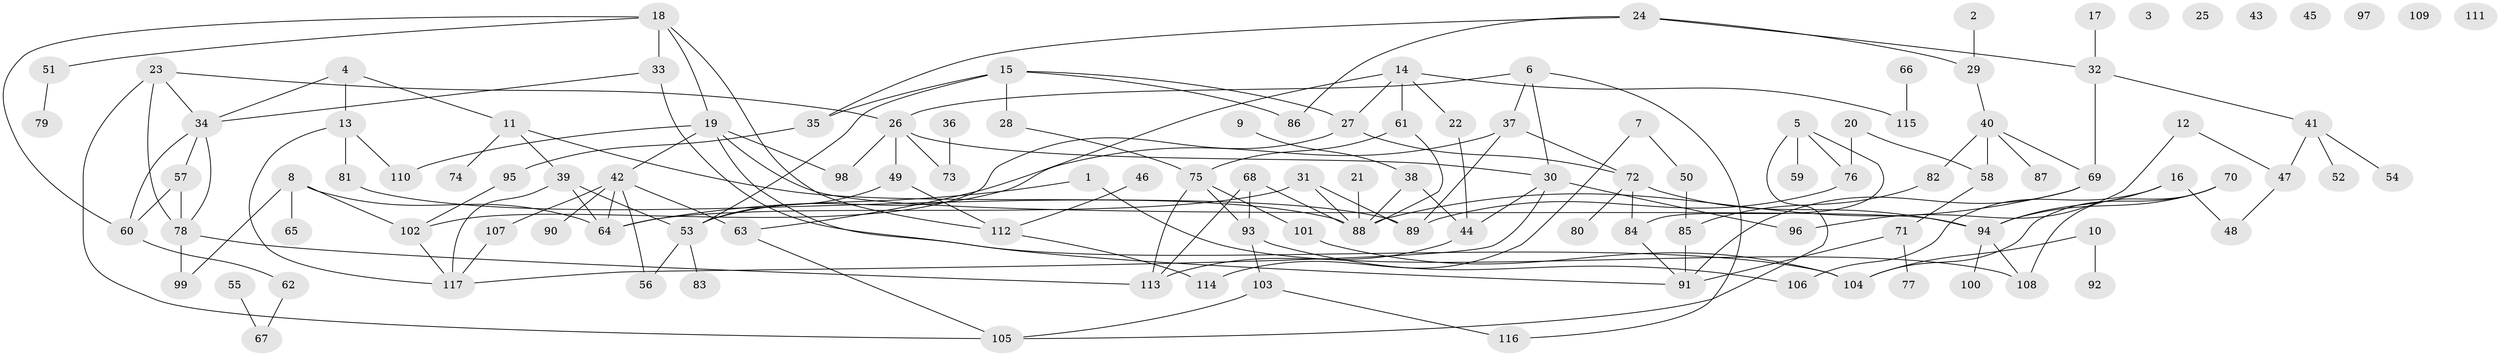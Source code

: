 // Generated by graph-tools (version 1.1) at 2025/13/03/09/25 04:13:00]
// undirected, 117 vertices, 163 edges
graph export_dot {
graph [start="1"]
  node [color=gray90,style=filled];
  1;
  2;
  3;
  4;
  5;
  6;
  7;
  8;
  9;
  10;
  11;
  12;
  13;
  14;
  15;
  16;
  17;
  18;
  19;
  20;
  21;
  22;
  23;
  24;
  25;
  26;
  27;
  28;
  29;
  30;
  31;
  32;
  33;
  34;
  35;
  36;
  37;
  38;
  39;
  40;
  41;
  42;
  43;
  44;
  45;
  46;
  47;
  48;
  49;
  50;
  51;
  52;
  53;
  54;
  55;
  56;
  57;
  58;
  59;
  60;
  61;
  62;
  63;
  64;
  65;
  66;
  67;
  68;
  69;
  70;
  71;
  72;
  73;
  74;
  75;
  76;
  77;
  78;
  79;
  80;
  81;
  82;
  83;
  84;
  85;
  86;
  87;
  88;
  89;
  90;
  91;
  92;
  93;
  94;
  95;
  96;
  97;
  98;
  99;
  100;
  101;
  102;
  103;
  104;
  105;
  106;
  107;
  108;
  109;
  110;
  111;
  112;
  113;
  114;
  115;
  116;
  117;
  1 -- 64;
  1 -- 108;
  2 -- 29;
  4 -- 11;
  4 -- 13;
  4 -- 34;
  5 -- 59;
  5 -- 76;
  5 -- 84;
  5 -- 105;
  6 -- 26;
  6 -- 30;
  6 -- 37;
  6 -- 116;
  7 -- 50;
  7 -- 114;
  8 -- 64;
  8 -- 65;
  8 -- 99;
  8 -- 102;
  9 -- 38;
  10 -- 92;
  10 -- 104;
  11 -- 39;
  11 -- 74;
  11 -- 89;
  12 -- 47;
  12 -- 96;
  13 -- 81;
  13 -- 110;
  13 -- 117;
  14 -- 22;
  14 -- 27;
  14 -- 61;
  14 -- 63;
  14 -- 115;
  15 -- 27;
  15 -- 28;
  15 -- 35;
  15 -- 53;
  15 -- 86;
  16 -- 48;
  16 -- 94;
  16 -- 106;
  17 -- 32;
  18 -- 19;
  18 -- 33;
  18 -- 51;
  18 -- 60;
  18 -- 112;
  19 -- 42;
  19 -- 91;
  19 -- 94;
  19 -- 98;
  19 -- 110;
  20 -- 58;
  20 -- 76;
  21 -- 88;
  22 -- 44;
  23 -- 26;
  23 -- 34;
  23 -- 78;
  23 -- 105;
  24 -- 29;
  24 -- 32;
  24 -- 35;
  24 -- 86;
  26 -- 30;
  26 -- 49;
  26 -- 73;
  26 -- 98;
  27 -- 72;
  27 -- 102;
  28 -- 75;
  29 -- 40;
  30 -- 44;
  30 -- 96;
  30 -- 117;
  31 -- 64;
  31 -- 88;
  31 -- 89;
  32 -- 41;
  32 -- 69;
  33 -- 34;
  33 -- 104;
  34 -- 57;
  34 -- 60;
  34 -- 78;
  35 -- 95;
  36 -- 73;
  37 -- 53;
  37 -- 72;
  37 -- 89;
  38 -- 44;
  38 -- 88;
  39 -- 53;
  39 -- 64;
  39 -- 117;
  40 -- 58;
  40 -- 69;
  40 -- 82;
  40 -- 87;
  41 -- 47;
  41 -- 52;
  41 -- 54;
  42 -- 56;
  42 -- 63;
  42 -- 64;
  42 -- 90;
  42 -- 107;
  44 -- 113;
  46 -- 112;
  47 -- 48;
  49 -- 53;
  49 -- 112;
  50 -- 85;
  51 -- 79;
  53 -- 56;
  53 -- 83;
  55 -- 67;
  57 -- 60;
  57 -- 78;
  58 -- 71;
  60 -- 62;
  61 -- 75;
  61 -- 88;
  62 -- 67;
  63 -- 105;
  66 -- 115;
  68 -- 88;
  68 -- 93;
  68 -- 113;
  69 -- 88;
  69 -- 91;
  70 -- 94;
  70 -- 104;
  70 -- 108;
  71 -- 77;
  71 -- 91;
  72 -- 80;
  72 -- 84;
  72 -- 94;
  75 -- 93;
  75 -- 101;
  75 -- 113;
  76 -- 89;
  78 -- 99;
  78 -- 113;
  81 -- 88;
  82 -- 85;
  84 -- 91;
  85 -- 91;
  93 -- 103;
  93 -- 106;
  94 -- 100;
  94 -- 108;
  95 -- 102;
  101 -- 104;
  102 -- 117;
  103 -- 105;
  103 -- 116;
  107 -- 117;
  112 -- 114;
}
